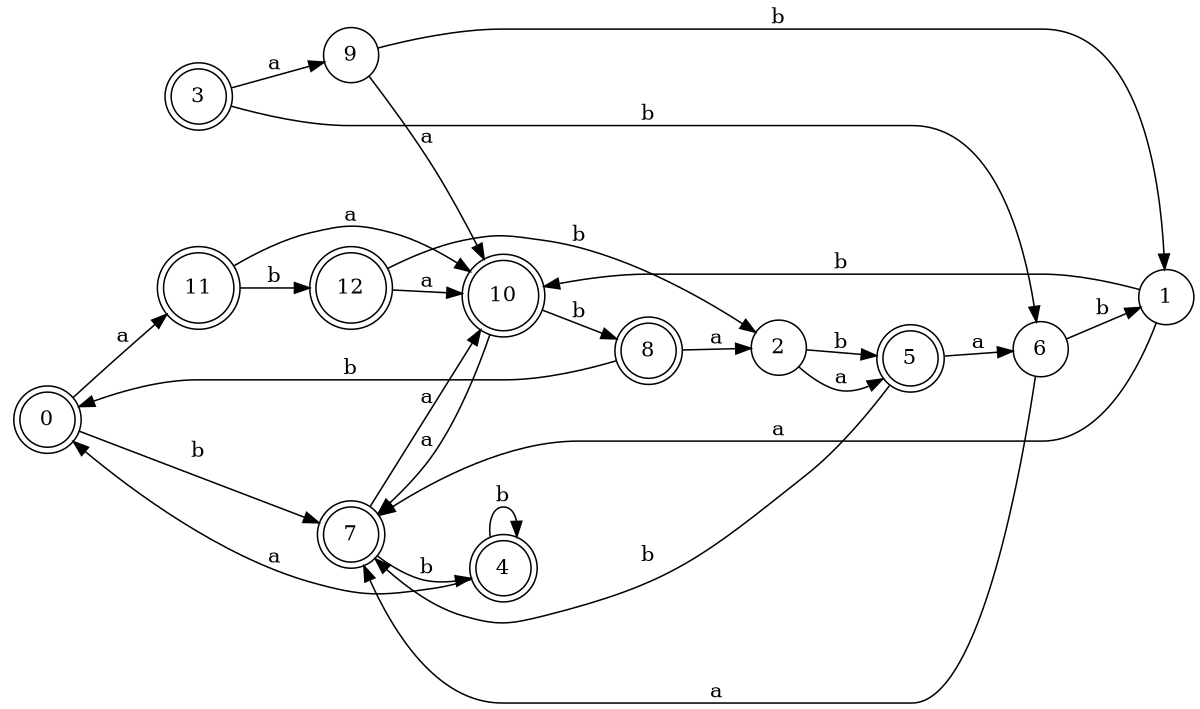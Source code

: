 digraph n11_10 {
__start0 [label="" shape="none"];

rankdir=LR;
size="8,5";

s0 [style="rounded,filled", color="black", fillcolor="white" shape="doublecircle", label="0"];
s1 [style="filled", color="black", fillcolor="white" shape="circle", label="1"];
s2 [style="filled", color="black", fillcolor="white" shape="circle", label="2"];
s3 [style="rounded,filled", color="black", fillcolor="white" shape="doublecircle", label="3"];
s4 [style="rounded,filled", color="black", fillcolor="white" shape="doublecircle", label="4"];
s5 [style="rounded,filled", color="black", fillcolor="white" shape="doublecircle", label="5"];
s6 [style="filled", color="black", fillcolor="white" shape="circle", label="6"];
s7 [style="rounded,filled", color="black", fillcolor="white" shape="doublecircle", label="7"];
s8 [style="rounded,filled", color="black", fillcolor="white" shape="doublecircle", label="8"];
s9 [style="filled", color="black", fillcolor="white" shape="circle", label="9"];
s10 [style="rounded,filled", color="black", fillcolor="white" shape="doublecircle", label="10"];
s11 [style="rounded,filled", color="black", fillcolor="white" shape="doublecircle", label="11"];
s12 [style="rounded,filled", color="black", fillcolor="white" shape="doublecircle", label="12"];
s0 -> s11 [label="a"];
s0 -> s7 [label="b"];
s1 -> s7 [label="a"];
s1 -> s10 [label="b"];
s2 -> s5 [label="a"];
s2 -> s5 [label="b"];
s3 -> s9 [label="a"];
s3 -> s6 [label="b"];
s4 -> s0 [label="a"];
s4 -> s4 [label="b"];
s5 -> s6 [label="a"];
s5 -> s7 [label="b"];
s6 -> s7 [label="a"];
s6 -> s1 [label="b"];
s7 -> s10 [label="a"];
s7 -> s4 [label="b"];
s8 -> s2 [label="a"];
s8 -> s0 [label="b"];
s9 -> s10 [label="a"];
s9 -> s1 [label="b"];
s10 -> s7 [label="a"];
s10 -> s8 [label="b"];
s11 -> s10 [label="a"];
s11 -> s12 [label="b"];
s12 -> s10 [label="a"];
s12 -> s2 [label="b"];

}